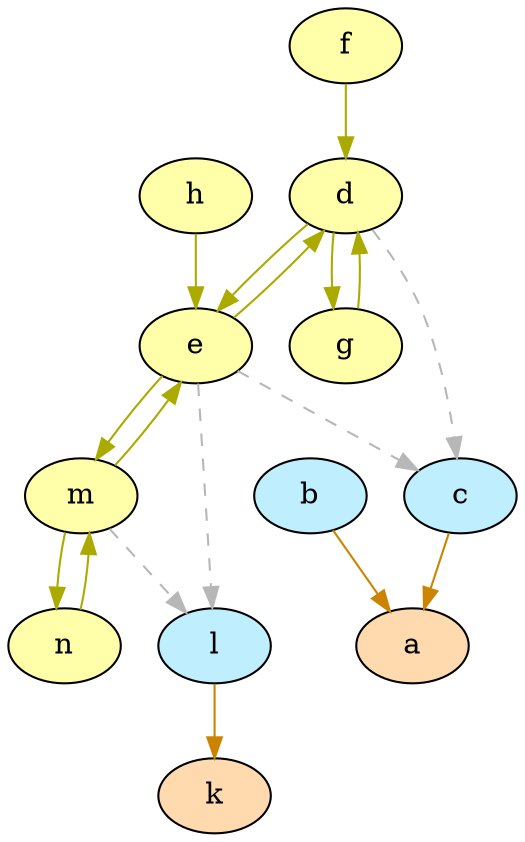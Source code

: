 strict digraph "" {
	b	[fillcolor="#bfefff",
		style=filled];
	a	[fillcolor="#ffdaaf",
		style=filled];
	b -> a	[color="#cc8400",
		dir=forward];
	c	[fillcolor="#bfefff",
		style=filled];
	c -> a	[color="#cc8400",
		dir=forward];
	l	[fillcolor="#bfefff",
		style=filled];
	k	[fillcolor="#ffdaaf",
		style=filled];
	l -> k	[color="#cc8400",
		dir=forward];
	d	[fillcolor="#FFFFAA",
		style=filled];
	d -> c	[color="#b7b7b7",
		dir=forward,
		style=dashed];
	e	[fillcolor="#FFFFAA",
		style=filled];
	d -> e	[color="#AAAA00",
		dir=forward];
	g	[fillcolor="#FFFFAA",
		style=filled];
	d -> g	[color="#AAAA00",
		dir=forward];
	e -> c	[color="#b7b7b7",
		dir=forward,
		style=dashed];
	e -> l	[color="#b7b7b7",
		dir=forward,
		style=dashed];
	e -> d	[color="#AAAA00",
		dir=forward];
	m	[fillcolor="#FFFFAA",
		style=filled];
	e -> m	[color="#AAAA00",
		dir=forward];
	g -> d	[color="#AAAA00",
		dir=forward];
	m -> l	[color="#b7b7b7",
		dir=forward,
		style=dashed];
	m -> e	[color="#AAAA00",
		dir=forward];
	n	[fillcolor="#FFFFAA",
		style=filled];
	m -> n	[color="#AAAA00",
		dir=forward];
	n -> m	[color="#AAAA00",
		dir=forward];
	f	[fillcolor="#FFFFAA",
		style=filled];
	f -> d	[color="#AAAA00",
		dir=forward];
	h	[fillcolor="#FFFFAA",
		style=filled];
	h -> e	[color="#AAAA00",
		dir=forward];
}
